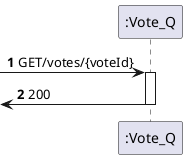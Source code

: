 @startuml
'https://plantuml.com/sequence-diagram

autonumber

participant ":Vote_Q" as vote


-> vote: GET/votes/{voteId}
activate vote
[<- vote: 200
deactivate vote

@enduml